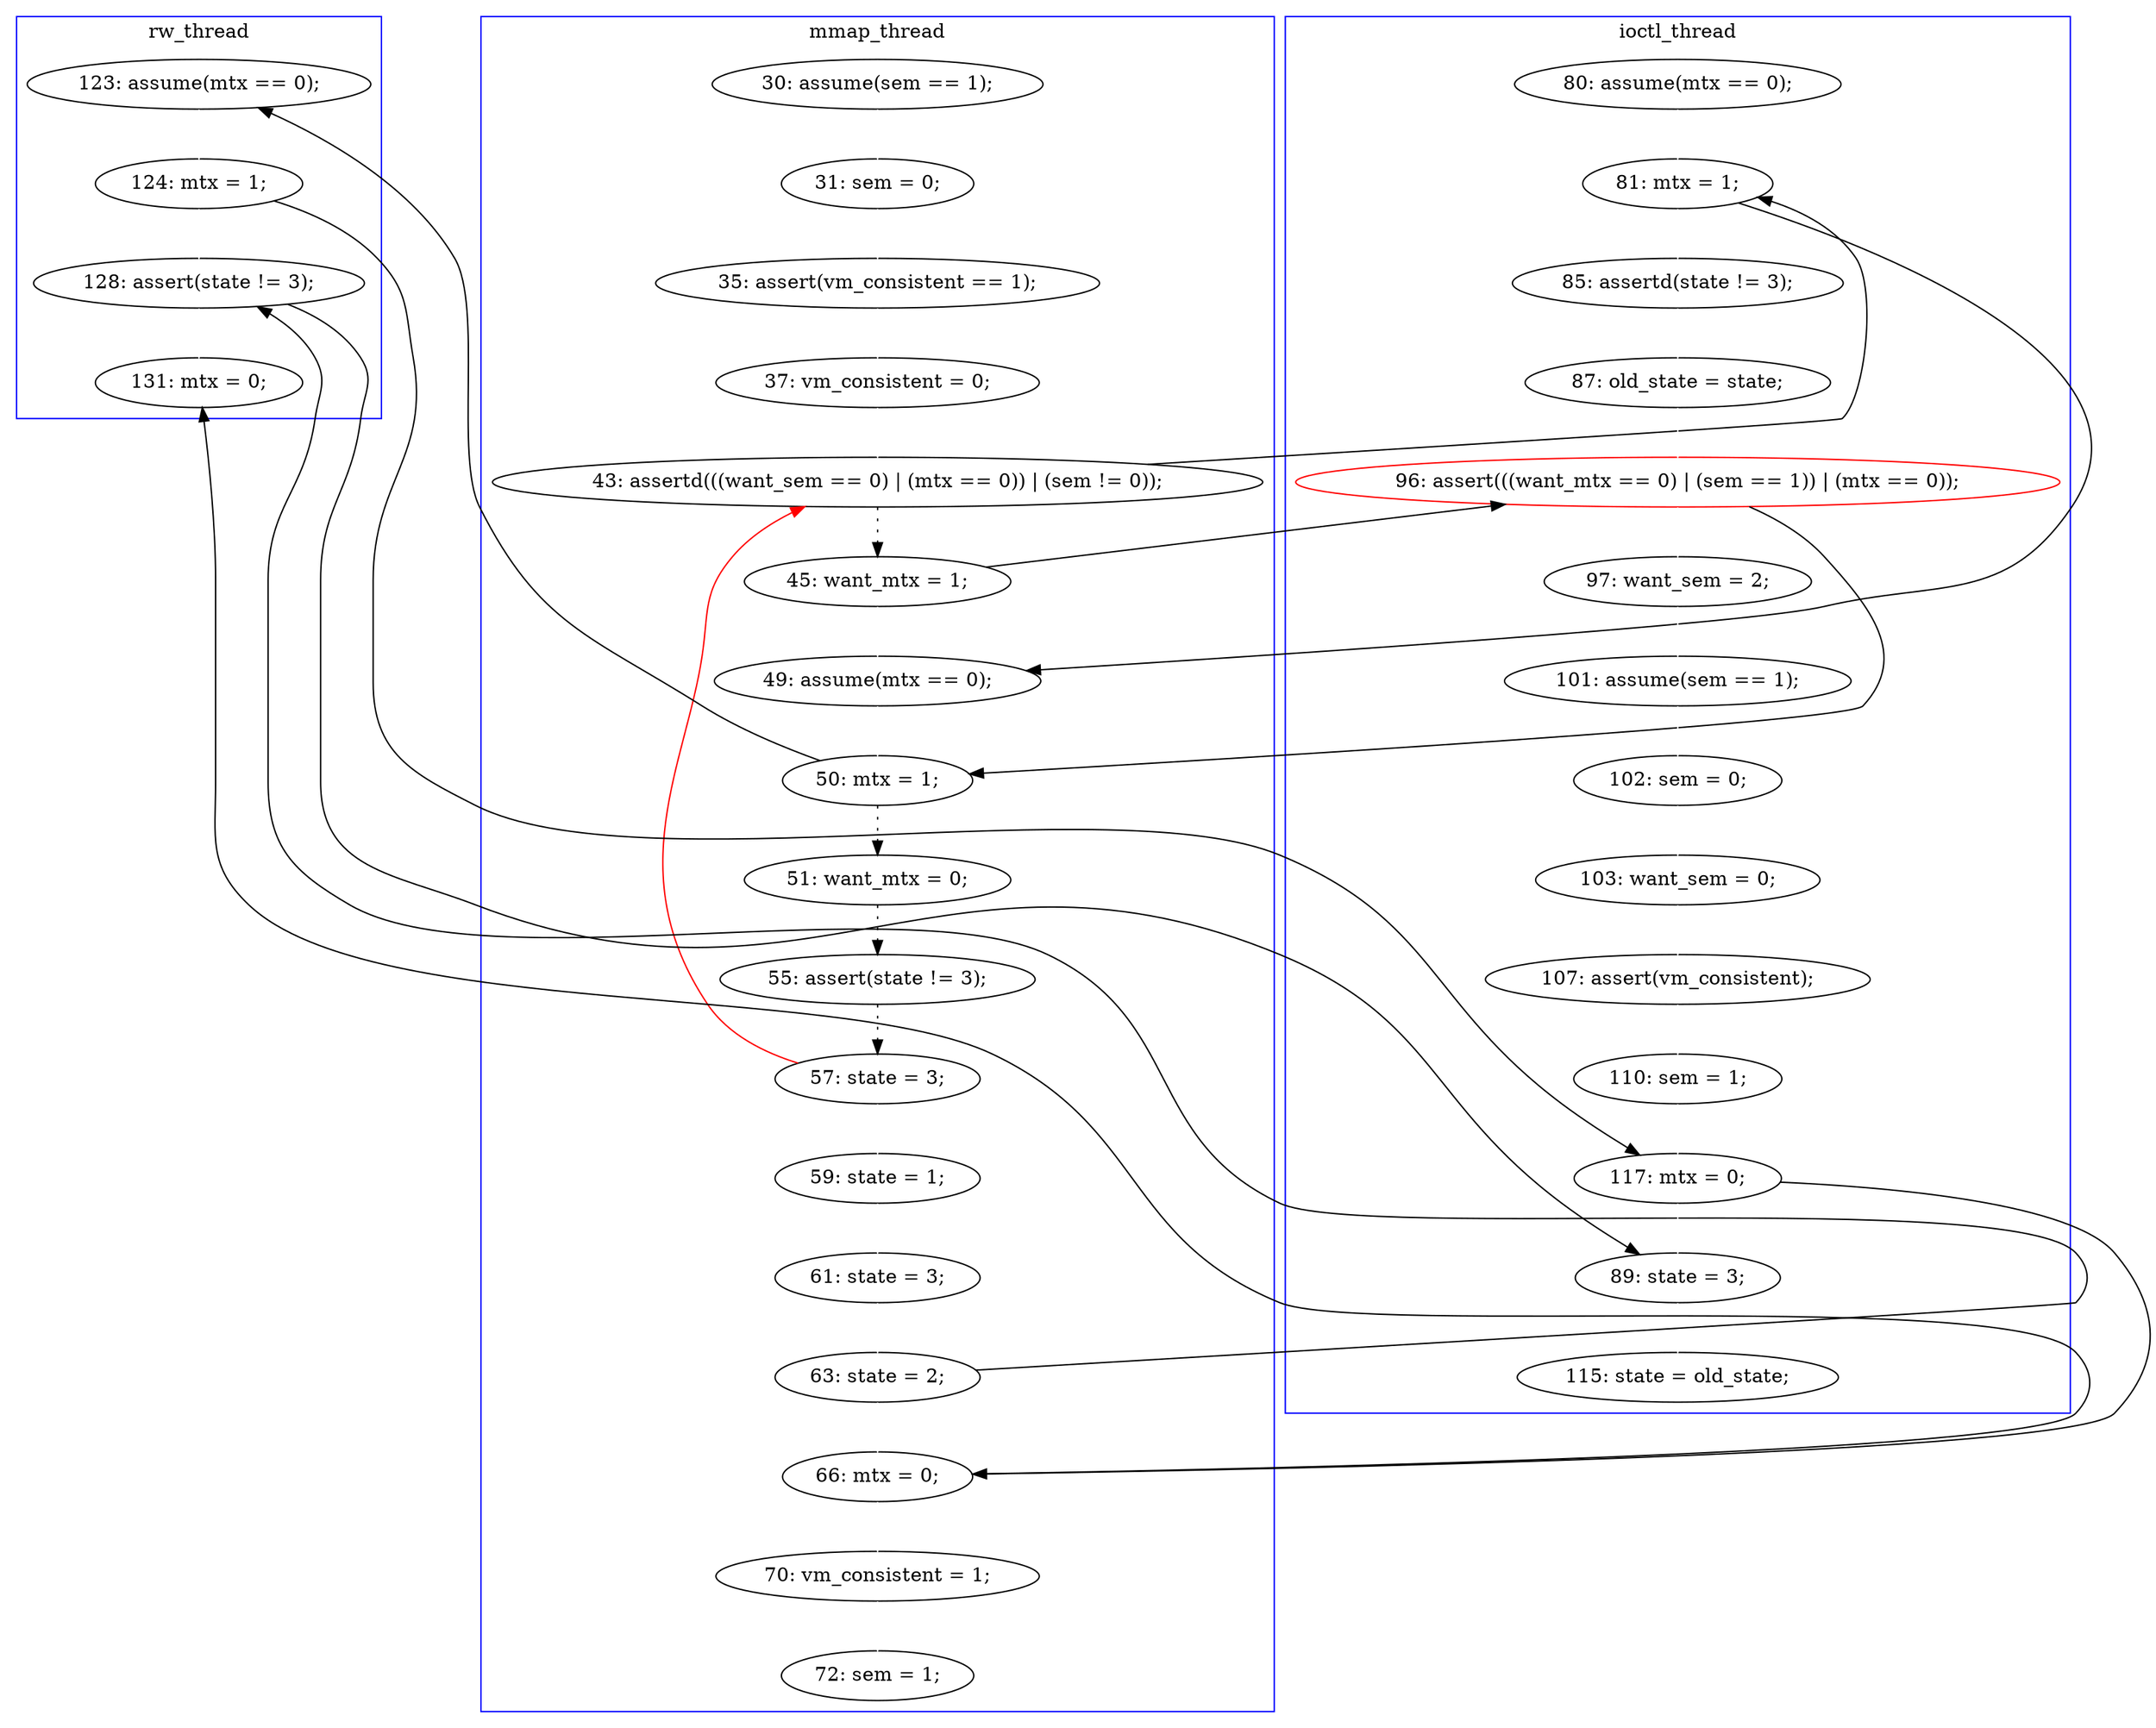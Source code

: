 digraph Counterexample {
	34 -> 14 [color = red, style = solid, constraint = false]
	20 -> 22 [color = white, style = solid]
	54 -> 55 [color = white, style = solid]
	11 -> 12 [color = white, style = solid]
	43 -> 45 [color = white, style = solid]
	41 -> 43 [color = white, style = solid]
	19 -> 20 [color = white, style = solid]
	18 -> 19 [color = white, style = solid]
	40 -> 44 [color = white, style = solid]
	15 -> 24 [color = black, style = solid, constraint = false]
	29 -> 30 [color = white, style = solid]
	45 -> 47 [color = white, style = solid]
	14 -> 15 [color = black, style = dotted]
	25 -> 26 [color = white, style = solid]
	15 -> 25 [color = white, style = solid]
	34 -> 35 [color = white, style = solid]
	31 -> 36 [color = white, style = solid]
	42 -> 43 [color = black, style = solid, constraint = false]
	35 -> 37 [color = white, style = solid]
	19 -> 25 [color = black, style = solid, constraint = false]
	32 -> 34 [color = black, style = dotted]
	43 -> 46 [color = black, style = solid, constraint = false]
	13 -> 14 [color = white, style = solid]
	42 -> 54 [color = white, style = solid]
	30 -> 31 [color = white, style = solid]
	14 -> 19 [color = black, style = solid, constraint = false]
	12 -> 13 [color = white, style = solid]
	38 -> 42 [color = white, style = solid]
	40 -> 42 [color = black, style = solid, constraint = false]
	28 -> 29 [color = white, style = solid]
	44 -> 46 [color = white, style = solid]
	37 -> 41 [color = white, style = solid]
	24 -> 28 [color = white, style = solid]
	22 -> 24 [color = white, style = solid]
	44 -> 54 [color = black, style = solid, constraint = false]
	39 -> 40 [color = white, style = solid]
	26 -> 27 [color = black, style = dotted]
	36 -> 38 [color = white, style = solid]
	41 -> 44 [color = black, style = solid, constraint = false]
	27 -> 32 [color = black, style = dotted]
	10 -> 11 [color = white, style = solid]
	26 -> 39 [color = black, style = solid, constraint = false]
	24 -> 26 [color = black, style = solid, constraint = false]
	subgraph cluster3 {
		label = rw_thread
		color = blue
		46  [label = "131: mtx = 0;"]
		40  [label = "124: mtx = 1;"]
		39  [label = "123: assume(mtx == 0);"]
		44  [label = "128: assert(state != 3);"]
	}
	subgraph cluster1 {
		label = mmap_thread
		color = blue
		32  [label = "55: assert(state != 3);"]
		27  [label = "51: want_mtx = 0;"]
		14  [label = "43: assertd(((want_sem == 0) | (mtx == 0)) | (sem != 0));"]
		47  [label = "72: sem = 1;"]
		25  [label = "49: assume(mtx == 0);"]
		43  [label = "66: mtx = 0;"]
		12  [label = "35: assert(vm_consistent == 1);"]
		41  [label = "63: state = 2;"]
		26  [label = "50: mtx = 1;"]
		13  [label = "37: vm_consistent = 0;"]
		37  [label = "61: state = 3;"]
		35  [label = "59: state = 1;"]
		34  [label = "57: state = 3;"]
		15  [label = "45: want_mtx = 1;"]
		11  [label = "31: sem = 0;"]
		10  [label = "30: assume(sem == 1);"]
		45  [label = "70: vm_consistent = 1;"]
	}
	subgraph cluster2 {
		label = ioctl_thread
		color = blue
		31  [label = "103: want_sem = 0;"]
		54  [label = "89: state = 3;"]
		20  [label = "85: assertd(state != 3);"]
		36  [label = "107: assert(vm_consistent);"]
		22  [label = "87: old_state = state;"]
		24  [label = "96: assert(((want_mtx == 0) | (sem == 1)) | (mtx == 0));", color = red]
		55  [label = "115: state = old_state;"]
		29  [label = "101: assume(sem == 1);"]
		38  [label = "110: sem = 1;"]
		42  [label = "117: mtx = 0;"]
		19  [label = "81: mtx = 1;"]
		30  [label = "102: sem = 0;"]
		18  [label = "80: assume(mtx == 0);"]
		28  [label = "97: want_sem = 2;"]
	}
}